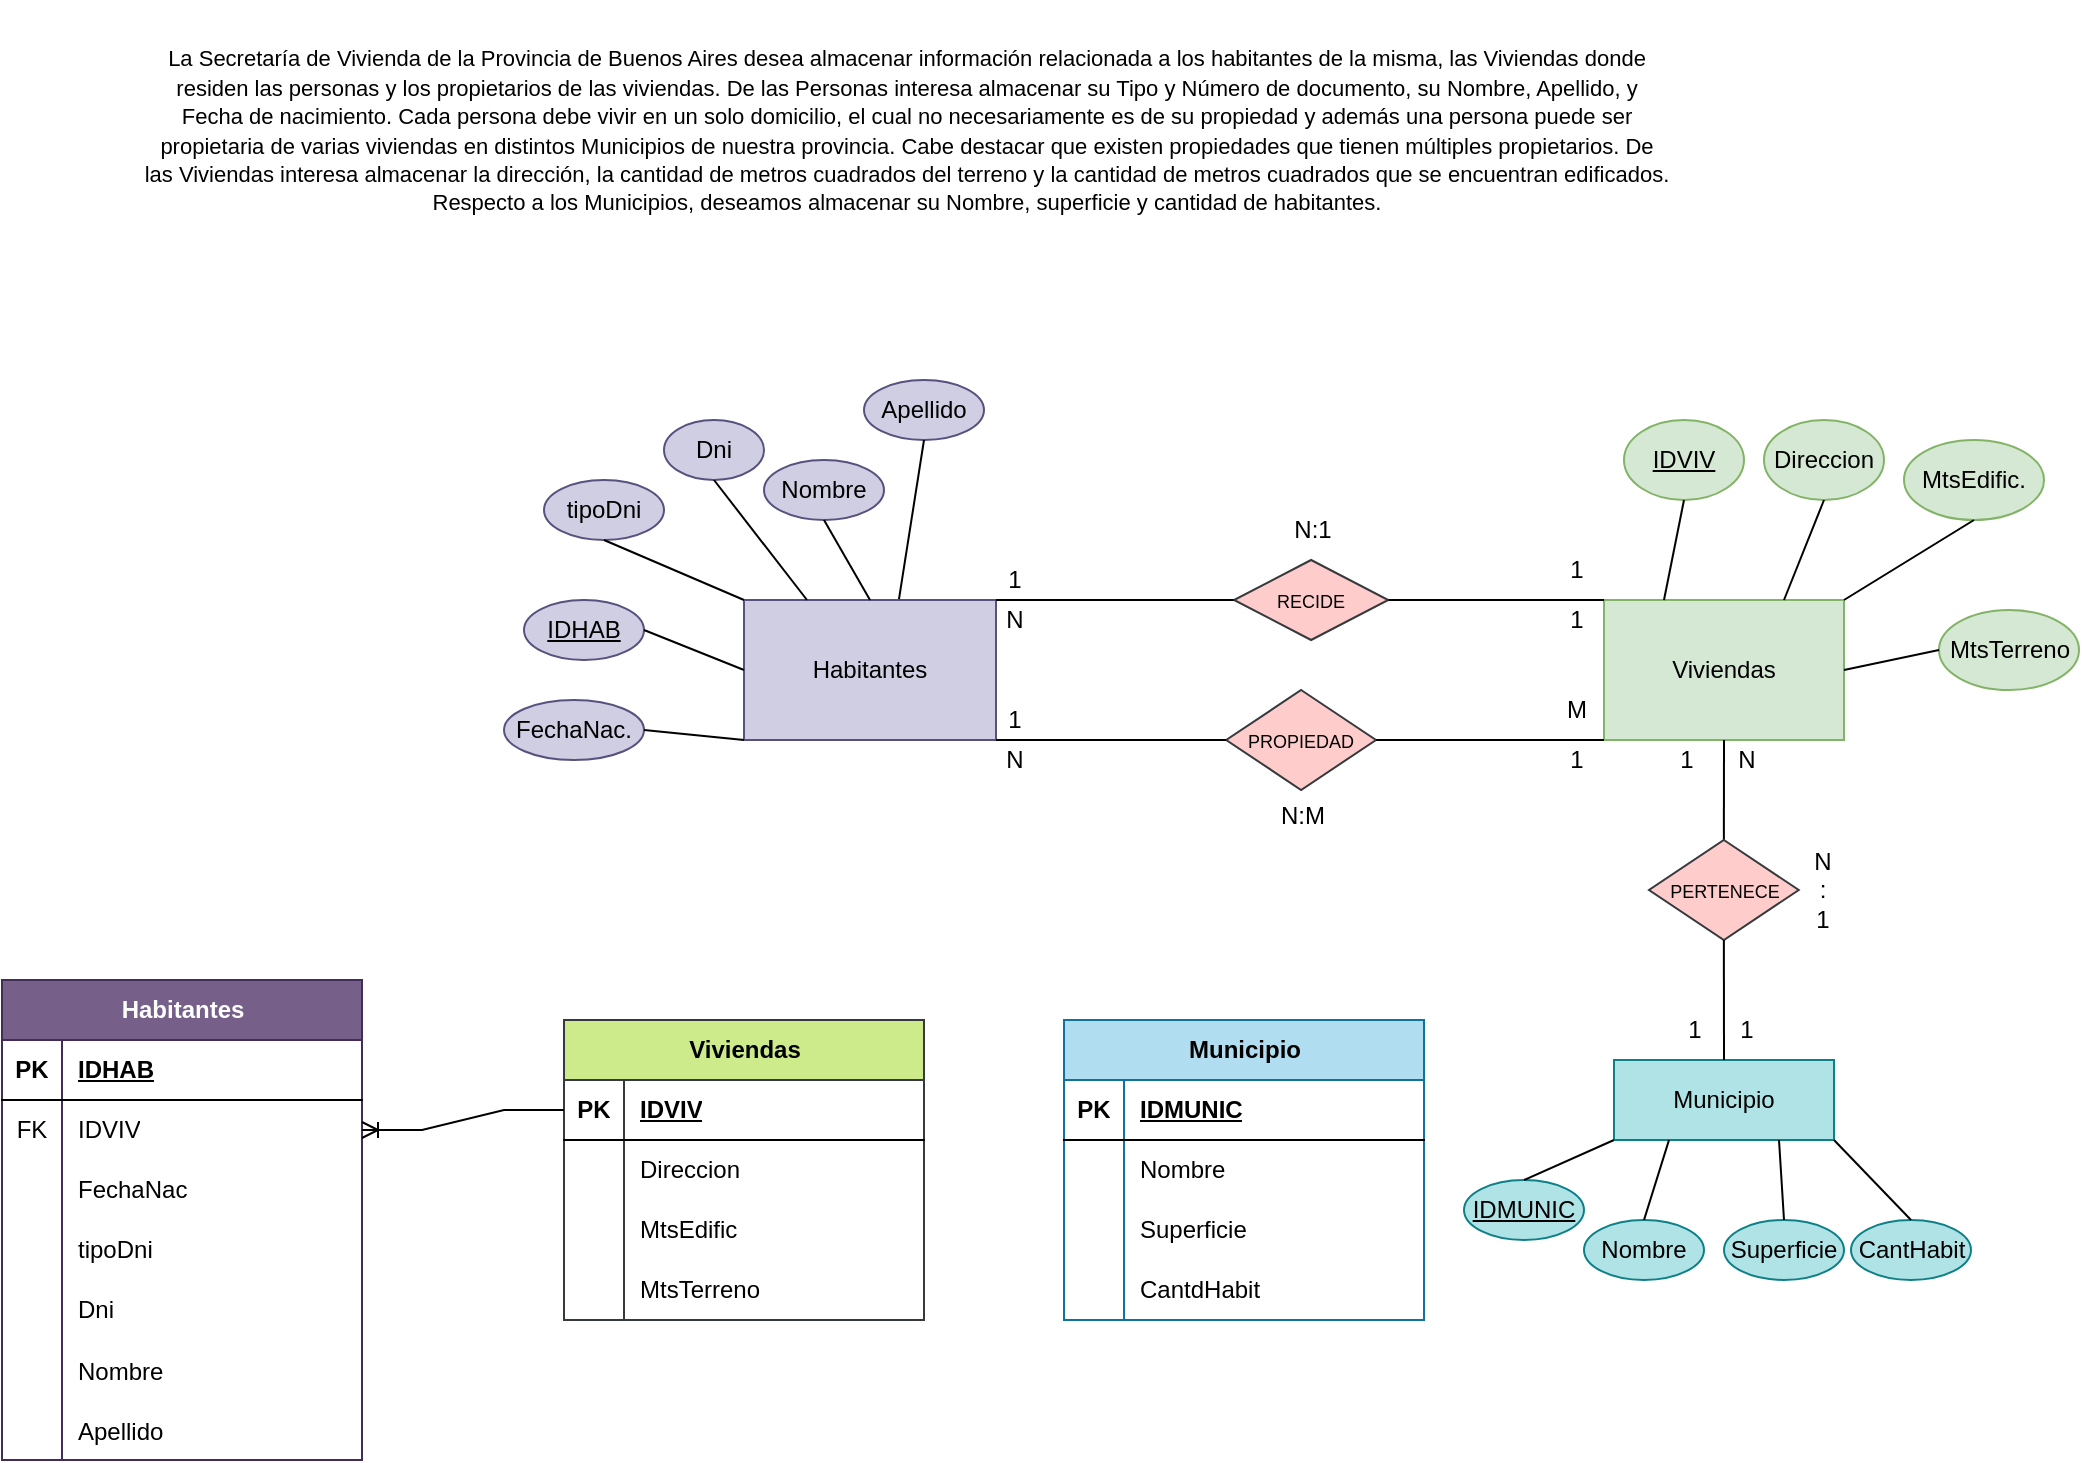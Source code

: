 <mxfile version="24.7.8">
  <diagram name="Página-1" id="QxnwBIp8sU2XHwB5e9Dn">
    <mxGraphModel dx="1635" dy="821" grid="1" gridSize="10" guides="1" tooltips="1" connect="1" arrows="1" fold="1" page="1" pageScale="1" pageWidth="1169" pageHeight="827" math="0" shadow="0">
      <root>
        <mxCell id="0" />
        <mxCell id="1" parent="0" />
        <mxCell id="Z06gXMoVIY5EiZYDR5i2-1" value="&lt;font style=&quot;font-size: 11px;&quot;&gt;La Secretaría de Vivienda de la Provincia de Buenos Aires desea almacenar información relacionada a los habitantes de la misma, las Viviendas donde residen las personas y los propietarios de las viviendas. De las Personas interesa almacenar su Tipo y Número de documento, su Nombre, Apellido, y Fecha de nacimiento. Cada persona debe vivir en un solo domicilio, el cual no necesariamente es de su propiedad y además una persona puede ser propietaria de varias viviendas en distintos Municipios de nuestra provincia. Cabe destacar que existen propiedades que tienen múltiples propietarios. De las Viviendas interesa almacenar la dirección, la cantidad de metros cuadrados del terreno y la cantidad de metros cuadrados que se encuentran edificados. Respecto a los Municipios, deseamos almacenar su Nombre, superficie y cantidad de habitantes.&lt;/font&gt;" style="text;html=1;align=center;verticalAlign=middle;whiteSpace=wrap;rounded=0;" parent="1" vertex="1">
          <mxGeometry x="190" y="30" width="765" height="130" as="geometry" />
        </mxCell>
        <mxCell id="Z06gXMoVIY5EiZYDR5i2-2" value="Direccion" style="ellipse;whiteSpace=wrap;html=1;fillColor=#d5e8d4;strokeColor=#82b366;" parent="1" vertex="1">
          <mxGeometry x="1001" y="240" width="60" height="40" as="geometry" />
        </mxCell>
        <mxCell id="Z06gXMoVIY5EiZYDR5i2-4" value="Viviendas" style="rounded=0;whiteSpace=wrap;html=1;fillColor=#d5e8d4;strokeColor=#82b366;" parent="1" vertex="1">
          <mxGeometry x="921" y="330" width="120" height="70" as="geometry" />
        </mxCell>
        <mxCell id="Z06gXMoVIY5EiZYDR5i2-5" value="MtsTerreno" style="ellipse;whiteSpace=wrap;html=1;fillColor=#d5e8d4;strokeColor=#82b366;" parent="1" vertex="1">
          <mxGeometry x="1088.5" y="335" width="70" height="40" as="geometry" />
        </mxCell>
        <mxCell id="Z06gXMoVIY5EiZYDR5i2-10" value="tipoDni" style="ellipse;whiteSpace=wrap;html=1;fillColor=#d0cee2;strokeColor=#56517e;" parent="1" vertex="1">
          <mxGeometry x="391" y="270" width="60" height="30" as="geometry" />
        </mxCell>
        <mxCell id="Z06gXMoVIY5EiZYDR5i2-11" value="Habitantes" style="rounded=0;whiteSpace=wrap;html=1;fillColor=#d0cee2;strokeColor=#56517e;" parent="1" vertex="1">
          <mxGeometry x="491" y="330" width="126" height="70" as="geometry" />
        </mxCell>
        <mxCell id="Z06gXMoVIY5EiZYDR5i2-12" value="Dni" style="ellipse;whiteSpace=wrap;html=1;fillColor=#d0cee2;strokeColor=#56517e;" parent="1" vertex="1">
          <mxGeometry x="451" y="240" width="50" height="30" as="geometry" />
        </mxCell>
        <mxCell id="Z06gXMoVIY5EiZYDR5i2-13" value="Nombre" style="ellipse;whiteSpace=wrap;html=1;fillColor=#d0cee2;strokeColor=#56517e;" parent="1" vertex="1">
          <mxGeometry x="501" y="260" width="60" height="30" as="geometry" />
        </mxCell>
        <mxCell id="Z06gXMoVIY5EiZYDR5i2-14" value="Apellido" style="ellipse;whiteSpace=wrap;html=1;fillColor=#d0cee2;strokeColor=#56517e;" parent="1" vertex="1">
          <mxGeometry x="551" y="220" width="60" height="30" as="geometry" />
        </mxCell>
        <mxCell id="Z06gXMoVIY5EiZYDR5i2-15" value="FechaNac." style="ellipse;whiteSpace=wrap;html=1;fillColor=#d0cee2;strokeColor=#56517e;" parent="1" vertex="1">
          <mxGeometry x="371" y="380" width="70" height="30" as="geometry" />
        </mxCell>
        <mxCell id="Z06gXMoVIY5EiZYDR5i2-16" value="MtsEdific." style="ellipse;whiteSpace=wrap;html=1;fillColor=#d5e8d4;strokeColor=#82b366;" parent="1" vertex="1">
          <mxGeometry x="1071" y="250" width="70" height="40" as="geometry" />
        </mxCell>
        <mxCell id="Z06gXMoVIY5EiZYDR5i2-17" value="Municipio" style="rounded=0;whiteSpace=wrap;html=1;fillColor=#b0e3e6;strokeColor=#0e8088;" parent="1" vertex="1">
          <mxGeometry x="926" y="560" width="110" height="40" as="geometry" />
        </mxCell>
        <mxCell id="Z06gXMoVIY5EiZYDR5i2-18" value="Nombre" style="ellipse;whiteSpace=wrap;html=1;fillColor=#b0e3e6;strokeColor=#0e8088;" parent="1" vertex="1">
          <mxGeometry x="911" y="640" width="60" height="30" as="geometry" />
        </mxCell>
        <mxCell id="Z06gXMoVIY5EiZYDR5i2-19" value="Superficie" style="ellipse;whiteSpace=wrap;html=1;fillColor=#b0e3e6;strokeColor=#0e8088;" parent="1" vertex="1">
          <mxGeometry x="981.0" y="640" width="60" height="30" as="geometry" />
        </mxCell>
        <mxCell id="Z06gXMoVIY5EiZYDR5i2-20" value="CantHabit" style="ellipse;whiteSpace=wrap;html=1;fillColor=#b0e3e6;strokeColor=#0e8088;" parent="1" vertex="1">
          <mxGeometry x="1044.5" y="640" width="60" height="30" as="geometry" />
        </mxCell>
        <mxCell id="Z06gXMoVIY5EiZYDR5i2-22" value="&lt;font style=&quot;font-size: 9px;&quot;&gt;PROPIEDAD&lt;/font&gt;" style="rhombus;whiteSpace=wrap;html=1;fillColor=#ffcccc;strokeColor=#36393d;" parent="1" vertex="1">
          <mxGeometry x="732.12" y="375" width="74.87" height="50" as="geometry" />
        </mxCell>
        <mxCell id="Z06gXMoVIY5EiZYDR5i2-23" value="&lt;font style=&quot;font-size: 9px;&quot;&gt;RECIDE&lt;/font&gt;" style="rhombus;whiteSpace=wrap;html=1;fillColor=#ffcccc;strokeColor=#36393d;" parent="1" vertex="1">
          <mxGeometry x="736" y="310" width="77.12" height="40" as="geometry" />
        </mxCell>
        <mxCell id="Z06gXMoVIY5EiZYDR5i2-24" value="" style="endArrow=none;html=1;rounded=0;entryX=0;entryY=0.5;entryDx=0;entryDy=0;exitX=1;exitY=0;exitDx=0;exitDy=0;" parent="1" source="Z06gXMoVIY5EiZYDR5i2-11" target="Z06gXMoVIY5EiZYDR5i2-23" edge="1">
          <mxGeometry width="50" height="50" relative="1" as="geometry">
            <mxPoint x="721" y="460" as="sourcePoint" />
            <mxPoint x="771" y="410" as="targetPoint" />
          </mxGeometry>
        </mxCell>
        <mxCell id="Z06gXMoVIY5EiZYDR5i2-25" value="" style="endArrow=none;html=1;rounded=0;entryX=0;entryY=0.5;entryDx=0;entryDy=0;exitX=1;exitY=1;exitDx=0;exitDy=0;" parent="1" source="Z06gXMoVIY5EiZYDR5i2-11" target="Z06gXMoVIY5EiZYDR5i2-22" edge="1">
          <mxGeometry width="50" height="50" relative="1" as="geometry">
            <mxPoint x="602.16" y="393.65" as="sourcePoint" />
            <mxPoint x="746" y="355" as="targetPoint" />
          </mxGeometry>
        </mxCell>
        <mxCell id="Z06gXMoVIY5EiZYDR5i2-26" value="" style="endArrow=none;html=1;rounded=0;entryX=0;entryY=0;entryDx=0;entryDy=0;exitX=1;exitY=0.5;exitDx=0;exitDy=0;" parent="1" source="Z06gXMoVIY5EiZYDR5i2-23" target="Z06gXMoVIY5EiZYDR5i2-4" edge="1">
          <mxGeometry width="50" height="50" relative="1" as="geometry">
            <mxPoint x="721" y="460" as="sourcePoint" />
            <mxPoint x="771" y="410" as="targetPoint" />
          </mxGeometry>
        </mxCell>
        <mxCell id="Z06gXMoVIY5EiZYDR5i2-27" value="" style="endArrow=none;html=1;rounded=0;entryX=0;entryY=1;entryDx=0;entryDy=0;exitX=1;exitY=0.5;exitDx=0;exitDy=0;" parent="1" source="Z06gXMoVIY5EiZYDR5i2-22" target="Z06gXMoVIY5EiZYDR5i2-4" edge="1">
          <mxGeometry width="50" height="50" relative="1" as="geometry">
            <mxPoint x="823" y="355" as="sourcePoint" />
            <mxPoint x="921" y="370" as="targetPoint" />
          </mxGeometry>
        </mxCell>
        <mxCell id="YYHcSL2XyFrXFjAYw-eY-2" value="" style="endArrow=none;html=1;rounded=0;entryX=0.5;entryY=1;entryDx=0;entryDy=0;exitX=0;exitY=0;exitDx=0;exitDy=0;" parent="1" source="Z06gXMoVIY5EiZYDR5i2-11" target="Z06gXMoVIY5EiZYDR5i2-10" edge="1">
          <mxGeometry width="50" height="50" relative="1" as="geometry">
            <mxPoint x="731" y="470" as="sourcePoint" />
            <mxPoint x="781" y="420" as="targetPoint" />
          </mxGeometry>
        </mxCell>
        <mxCell id="YYHcSL2XyFrXFjAYw-eY-3" value="" style="endArrow=none;html=1;rounded=0;entryX=0.5;entryY=1;entryDx=0;entryDy=0;exitX=0.25;exitY=0;exitDx=0;exitDy=0;" parent="1" source="Z06gXMoVIY5EiZYDR5i2-11" target="Z06gXMoVIY5EiZYDR5i2-12" edge="1">
          <mxGeometry width="50" height="50" relative="1" as="geometry">
            <mxPoint x="511" y="350" as="sourcePoint" />
            <mxPoint x="441" y="300" as="targetPoint" />
          </mxGeometry>
        </mxCell>
        <mxCell id="YYHcSL2XyFrXFjAYw-eY-4" value="" style="endArrow=none;html=1;rounded=0;entryX=0.5;entryY=1;entryDx=0;entryDy=0;exitX=0.5;exitY=0;exitDx=0;exitDy=0;" parent="1" source="Z06gXMoVIY5EiZYDR5i2-11" target="Z06gXMoVIY5EiZYDR5i2-13" edge="1">
          <mxGeometry width="50" height="50" relative="1" as="geometry">
            <mxPoint x="536" y="350" as="sourcePoint" />
            <mxPoint x="505" y="300" as="targetPoint" />
          </mxGeometry>
        </mxCell>
        <mxCell id="YYHcSL2XyFrXFjAYw-eY-5" value="" style="endArrow=none;html=1;rounded=0;entryX=0.5;entryY=1;entryDx=0;entryDy=0;exitX=0.615;exitY=-0.006;exitDx=0;exitDy=0;exitPerimeter=0;" parent="1" source="Z06gXMoVIY5EiZYDR5i2-11" target="Z06gXMoVIY5EiZYDR5i2-14" edge="1">
          <mxGeometry width="50" height="50" relative="1" as="geometry">
            <mxPoint x="561" y="350" as="sourcePoint" />
            <mxPoint x="571" y="300" as="targetPoint" />
          </mxGeometry>
        </mxCell>
        <mxCell id="YYHcSL2XyFrXFjAYw-eY-6" value="" style="endArrow=none;html=1;rounded=0;exitX=0;exitY=1;exitDx=0;exitDy=0;entryX=1;entryY=0.5;entryDx=0;entryDy=0;" parent="1" source="Z06gXMoVIY5EiZYDR5i2-11" target="Z06gXMoVIY5EiZYDR5i2-15" edge="1">
          <mxGeometry width="50" height="50" relative="1" as="geometry">
            <mxPoint x="351" y="510" as="sourcePoint" />
            <mxPoint x="446" y="395" as="targetPoint" />
          </mxGeometry>
        </mxCell>
        <mxCell id="YYHcSL2XyFrXFjAYw-eY-7" value="" style="endArrow=none;html=1;rounded=0;entryX=0.5;entryY=1;entryDx=0;entryDy=0;exitX=0.75;exitY=0;exitDx=0;exitDy=0;" parent="1" source="Z06gXMoVIY5EiZYDR5i2-4" target="Z06gXMoVIY5EiZYDR5i2-2" edge="1">
          <mxGeometry width="50" height="50" relative="1" as="geometry">
            <mxPoint x="611" y="350" as="sourcePoint" />
            <mxPoint x="706" y="300" as="targetPoint" />
          </mxGeometry>
        </mxCell>
        <mxCell id="YYHcSL2XyFrXFjAYw-eY-8" value="" style="endArrow=none;html=1;rounded=0;entryX=0;entryY=0.5;entryDx=0;entryDy=0;exitX=1;exitY=0.5;exitDx=0;exitDy=0;" parent="1" source="Z06gXMoVIY5EiZYDR5i2-4" target="Z06gXMoVIY5EiZYDR5i2-5" edge="1">
          <mxGeometry width="50" height="50" relative="1" as="geometry">
            <mxPoint x="1098.63" y="390" as="sourcePoint" />
            <mxPoint x="1003.63" y="360" as="targetPoint" />
          </mxGeometry>
        </mxCell>
        <mxCell id="YYHcSL2XyFrXFjAYw-eY-9" value="" style="endArrow=none;html=1;rounded=0;entryX=0.5;entryY=1;entryDx=0;entryDy=0;exitX=1;exitY=0;exitDx=0;exitDy=0;" parent="1" source="Z06gXMoVIY5EiZYDR5i2-4" target="Z06gXMoVIY5EiZYDR5i2-16" edge="1">
          <mxGeometry width="50" height="50" relative="1" as="geometry">
            <mxPoint x="996" y="340" as="sourcePoint" />
            <mxPoint x="986" y="300" as="targetPoint" />
          </mxGeometry>
        </mxCell>
        <mxCell id="YYHcSL2XyFrXFjAYw-eY-11" value="" style="endArrow=none;html=1;rounded=0;entryX=0.25;entryY=1;entryDx=0;entryDy=0;exitX=0.5;exitY=0;exitDx=0;exitDy=0;" parent="1" source="Z06gXMoVIY5EiZYDR5i2-18" target="Z06gXMoVIY5EiZYDR5i2-17" edge="1">
          <mxGeometry width="50" height="50" relative="1" as="geometry">
            <mxPoint x="731" y="470" as="sourcePoint" />
            <mxPoint x="781" y="420" as="targetPoint" />
          </mxGeometry>
        </mxCell>
        <mxCell id="YYHcSL2XyFrXFjAYw-eY-12" value="" style="endArrow=none;html=1;rounded=0;entryX=0.75;entryY=1;entryDx=0;entryDy=0;exitX=0.5;exitY=0;exitDx=0;exitDy=0;" parent="1" source="Z06gXMoVIY5EiZYDR5i2-19" target="Z06gXMoVIY5EiZYDR5i2-17" edge="1">
          <mxGeometry width="50" height="50" relative="1" as="geometry">
            <mxPoint x="731" y="600" as="sourcePoint" />
            <mxPoint x="774" y="550" as="targetPoint" />
          </mxGeometry>
        </mxCell>
        <mxCell id="YYHcSL2XyFrXFjAYw-eY-13" value="" style="endArrow=none;html=1;rounded=0;entryX=1;entryY=1;entryDx=0;entryDy=0;exitX=0.5;exitY=0;exitDx=0;exitDy=0;" parent="1" source="Z06gXMoVIY5EiZYDR5i2-20" target="Z06gXMoVIY5EiZYDR5i2-17" edge="1">
          <mxGeometry width="50" height="50" relative="1" as="geometry">
            <mxPoint x="802" y="600" as="sourcePoint" />
            <mxPoint x="802" y="550" as="targetPoint" />
          </mxGeometry>
        </mxCell>
        <mxCell id="YYHcSL2XyFrXFjAYw-eY-14" value="" style="endArrow=none;html=1;rounded=0;entryX=0.5;entryY=1;entryDx=0;entryDy=0;exitX=0.5;exitY=0;exitDx=0;exitDy=0;" parent="1" source="YYHcSL2XyFrXFjAYw-eY-16" target="Z06gXMoVIY5EiZYDR5i2-4" edge="1">
          <mxGeometry width="50" height="50" relative="1" as="geometry">
            <mxPoint x="1011" y="460" as="sourcePoint" />
            <mxPoint x="829" y="550" as="targetPoint" />
          </mxGeometry>
        </mxCell>
        <mxCell id="YYHcSL2XyFrXFjAYw-eY-16" value="&lt;font style=&quot;font-size: 9px;&quot;&gt;PERTENECE&lt;/font&gt;" style="rhombus;whiteSpace=wrap;html=1;fillColor=#ffcccc;strokeColor=#36393d;" parent="1" vertex="1">
          <mxGeometry x="943.5" y="450" width="74.87" height="50" as="geometry" />
        </mxCell>
        <mxCell id="YYHcSL2XyFrXFjAYw-eY-17" value="" style="endArrow=none;html=1;rounded=0;entryX=0.5;entryY=1;entryDx=0;entryDy=0;exitX=0.5;exitY=0;exitDx=0;exitDy=0;" parent="1" source="Z06gXMoVIY5EiZYDR5i2-17" target="YYHcSL2XyFrXFjAYw-eY-16" edge="1">
          <mxGeometry width="50" height="50" relative="1" as="geometry">
            <mxPoint x="958" y="440" as="sourcePoint" />
            <mxPoint x="996" y="390" as="targetPoint" />
          </mxGeometry>
        </mxCell>
        <mxCell id="YYHcSL2XyFrXFjAYw-eY-18" value="&lt;u&gt;IDHAB&lt;/u&gt;" style="ellipse;whiteSpace=wrap;html=1;fillColor=#d0cee2;strokeColor=#56517e;" parent="1" vertex="1">
          <mxGeometry x="381" y="330" width="60" height="30" as="geometry" />
        </mxCell>
        <mxCell id="YYHcSL2XyFrXFjAYw-eY-19" value="" style="endArrow=none;html=1;rounded=0;exitX=0;exitY=0.5;exitDx=0;exitDy=0;entryX=1;entryY=0.5;entryDx=0;entryDy=0;" parent="1" source="Z06gXMoVIY5EiZYDR5i2-11" target="YYHcSL2XyFrXFjAYw-eY-18" edge="1">
          <mxGeometry width="50" height="50" relative="1" as="geometry">
            <mxPoint x="511" y="350" as="sourcePoint" />
            <mxPoint x="431" y="350" as="targetPoint" />
          </mxGeometry>
        </mxCell>
        <mxCell id="YYHcSL2XyFrXFjAYw-eY-21" value="&lt;u&gt;IDVIV&lt;/u&gt;" style="ellipse;whiteSpace=wrap;html=1;fillColor=#d5e8d4;strokeColor=#82b366;" parent="1" vertex="1">
          <mxGeometry x="931" y="240" width="60" height="40" as="geometry" />
        </mxCell>
        <mxCell id="YYHcSL2XyFrXFjAYw-eY-22" value="" style="endArrow=none;html=1;rounded=0;entryX=0.5;entryY=1;entryDx=0;entryDy=0;exitX=0.25;exitY=0;exitDx=0;exitDy=0;" parent="1" source="Z06gXMoVIY5EiZYDR5i2-4" target="YYHcSL2XyFrXFjAYw-eY-21" edge="1">
          <mxGeometry width="50" height="50" relative="1" as="geometry">
            <mxPoint x="941" y="330" as="sourcePoint" />
            <mxPoint x="638.56" y="300" as="targetPoint" />
          </mxGeometry>
        </mxCell>
        <mxCell id="YYHcSL2XyFrXFjAYw-eY-32" style="edgeStyle=orthogonalEdgeStyle;rounded=0;orthogonalLoop=1;jettySize=auto;html=1;exitX=0.5;exitY=1;exitDx=0;exitDy=0;" parent="1" source="Z06gXMoVIY5EiZYDR5i2-15" target="Z06gXMoVIY5EiZYDR5i2-15" edge="1">
          <mxGeometry relative="1" as="geometry" />
        </mxCell>
        <mxCell id="YYHcSL2XyFrXFjAYw-eY-33" value="&lt;u&gt;IDMUNIC&lt;/u&gt;" style="ellipse;whiteSpace=wrap;html=1;fillColor=#b0e3e6;strokeColor=#0e8088;" parent="1" vertex="1">
          <mxGeometry x="851" y="620" width="60" height="30" as="geometry" />
        </mxCell>
        <mxCell id="YYHcSL2XyFrXFjAYw-eY-34" value="" style="endArrow=none;html=1;rounded=0;entryX=0;entryY=1;entryDx=0;entryDy=0;exitX=0.5;exitY=0;exitDx=0;exitDy=0;" parent="1" source="YYHcSL2XyFrXFjAYw-eY-33" target="Z06gXMoVIY5EiZYDR5i2-17" edge="1">
          <mxGeometry width="50" height="50" relative="1" as="geometry">
            <mxPoint x="924" y="660" as="sourcePoint" />
            <mxPoint x="960" y="610" as="targetPoint" />
          </mxGeometry>
        </mxCell>
        <mxCell id="YYHcSL2XyFrXFjAYw-eY-36" value="1" style="text;html=1;align=center;verticalAlign=middle;resizable=0;points=[];autosize=1;strokeColor=none;fillColor=none;" parent="1" vertex="1">
          <mxGeometry x="947.06" y="395" width="30" height="30" as="geometry" />
        </mxCell>
        <mxCell id="YYHcSL2XyFrXFjAYw-eY-37" value="1" style="text;html=1;align=center;verticalAlign=middle;resizable=0;points=[];autosize=1;strokeColor=none;fillColor=none;" parent="1" vertex="1">
          <mxGeometry x="951" y="530" width="30" height="30" as="geometry" />
        </mxCell>
        <mxCell id="YYHcSL2XyFrXFjAYw-eY-38" value="N" style="text;html=1;align=center;verticalAlign=middle;resizable=0;points=[];autosize=1;strokeColor=none;fillColor=none;" parent="1" vertex="1">
          <mxGeometry x="977.06" y="395" width="30" height="30" as="geometry" />
        </mxCell>
        <mxCell id="YYHcSL2XyFrXFjAYw-eY-39" value="1" style="text;html=1;align=center;verticalAlign=middle;resizable=0;points=[];autosize=1;strokeColor=none;fillColor=none;" parent="1" vertex="1">
          <mxGeometry x="977.06" y="530" width="30" height="30" as="geometry" />
        </mxCell>
        <mxCell id="YYHcSL2XyFrXFjAYw-eY-40" value="N&lt;div&gt;:&lt;div&gt;1&lt;/div&gt;&lt;/div&gt;" style="text;html=1;align=center;verticalAlign=middle;resizable=0;points=[];autosize=1;strokeColor=none;fillColor=none;" parent="1" vertex="1">
          <mxGeometry x="1014.5" y="445" width="30" height="60" as="geometry" />
        </mxCell>
        <mxCell id="YYHcSL2XyFrXFjAYw-eY-41" value="1" style="text;html=1;align=center;verticalAlign=middle;resizable=0;points=[];autosize=1;strokeColor=none;fillColor=none;" parent="1" vertex="1">
          <mxGeometry x="611" y="375" width="30" height="30" as="geometry" />
        </mxCell>
        <mxCell id="YYHcSL2XyFrXFjAYw-eY-42" value="M" style="text;html=1;align=center;verticalAlign=middle;resizable=0;points=[];autosize=1;strokeColor=none;fillColor=none;" parent="1" vertex="1">
          <mxGeometry x="892.06" y="370" width="30" height="30" as="geometry" />
        </mxCell>
        <mxCell id="YYHcSL2XyFrXFjAYw-eY-43" value="N" style="text;html=1;align=center;verticalAlign=middle;resizable=0;points=[];autosize=1;strokeColor=none;fillColor=none;" parent="1" vertex="1">
          <mxGeometry x="611" y="395" width="30" height="30" as="geometry" />
        </mxCell>
        <mxCell id="YYHcSL2XyFrXFjAYw-eY-44" value="1" style="text;html=1;align=center;verticalAlign=middle;resizable=0;points=[];autosize=1;strokeColor=none;fillColor=none;" parent="1" vertex="1">
          <mxGeometry x="892.06" y="395" width="30" height="30" as="geometry" />
        </mxCell>
        <mxCell id="YYHcSL2XyFrXFjAYw-eY-45" value="N:M" style="text;html=1;align=center;verticalAlign=middle;resizable=0;points=[];autosize=1;strokeColor=none;fillColor=none;" parent="1" vertex="1">
          <mxGeometry x="744.56" y="423" width="50" height="30" as="geometry" />
        </mxCell>
        <mxCell id="YYHcSL2XyFrXFjAYw-eY-46" value="1" style="text;html=1;align=center;verticalAlign=middle;resizable=0;points=[];autosize=1;strokeColor=none;fillColor=none;" parent="1" vertex="1">
          <mxGeometry x="611" y="305" width="30" height="30" as="geometry" />
        </mxCell>
        <mxCell id="YYHcSL2XyFrXFjAYw-eY-47" value="1" style="text;html=1;align=center;verticalAlign=middle;resizable=0;points=[];autosize=1;strokeColor=none;fillColor=none;" parent="1" vertex="1">
          <mxGeometry x="892.06" y="300" width="30" height="30" as="geometry" />
        </mxCell>
        <mxCell id="YYHcSL2XyFrXFjAYw-eY-48" value="N" style="text;html=1;align=center;verticalAlign=middle;resizable=0;points=[];autosize=1;strokeColor=none;fillColor=none;" parent="1" vertex="1">
          <mxGeometry x="611" y="325" width="30" height="30" as="geometry" />
        </mxCell>
        <mxCell id="YYHcSL2XyFrXFjAYw-eY-49" value="1" style="text;html=1;align=center;verticalAlign=middle;resizable=0;points=[];autosize=1;strokeColor=none;fillColor=none;" parent="1" vertex="1">
          <mxGeometry x="892.06" y="325" width="30" height="30" as="geometry" />
        </mxCell>
        <mxCell id="YYHcSL2XyFrXFjAYw-eY-50" value="N:1" style="text;html=1;align=center;verticalAlign=middle;resizable=0;points=[];autosize=1;strokeColor=none;fillColor=none;" parent="1" vertex="1">
          <mxGeometry x="754.56" y="280" width="40" height="30" as="geometry" />
        </mxCell>
        <mxCell id="YYHcSL2XyFrXFjAYw-eY-51" value="Habitantes" style="shape=table;startSize=30;container=1;collapsible=1;childLayout=tableLayout;fixedRows=1;rowLines=0;fontStyle=1;align=center;resizeLast=1;html=1;fillColor=#76608a;fontColor=#ffffff;strokeColor=#432D57;" parent="1" vertex="1">
          <mxGeometry x="120" y="520" width="180" height="240" as="geometry" />
        </mxCell>
        <mxCell id="YYHcSL2XyFrXFjAYw-eY-52" value="" style="shape=tableRow;horizontal=0;startSize=0;swimlaneHead=0;swimlaneBody=0;fillColor=none;collapsible=0;dropTarget=0;points=[[0,0.5],[1,0.5]];portConstraint=eastwest;top=0;left=0;right=0;bottom=1;" parent="YYHcSL2XyFrXFjAYw-eY-51" vertex="1">
          <mxGeometry y="30" width="180" height="30" as="geometry" />
        </mxCell>
        <mxCell id="YYHcSL2XyFrXFjAYw-eY-53" value="PK" style="shape=partialRectangle;connectable=0;fillColor=none;top=0;left=0;bottom=0;right=0;fontStyle=1;overflow=hidden;whiteSpace=wrap;html=1;" parent="YYHcSL2XyFrXFjAYw-eY-52" vertex="1">
          <mxGeometry width="30" height="30" as="geometry">
            <mxRectangle width="30" height="30" as="alternateBounds" />
          </mxGeometry>
        </mxCell>
        <mxCell id="YYHcSL2XyFrXFjAYw-eY-54" value="IDHAB" style="shape=partialRectangle;connectable=0;fillColor=none;top=0;left=0;bottom=0;right=0;align=left;spacingLeft=6;fontStyle=5;overflow=hidden;whiteSpace=wrap;html=1;" parent="YYHcSL2XyFrXFjAYw-eY-52" vertex="1">
          <mxGeometry x="30" width="150" height="30" as="geometry">
            <mxRectangle width="150" height="30" as="alternateBounds" />
          </mxGeometry>
        </mxCell>
        <mxCell id="YYHcSL2XyFrXFjAYw-eY-99" value="" style="shape=tableRow;horizontal=0;startSize=0;swimlaneHead=0;swimlaneBody=0;fillColor=none;collapsible=0;dropTarget=0;points=[[0,0.5],[1,0.5]];portConstraint=eastwest;top=0;left=0;right=0;bottom=0;" parent="YYHcSL2XyFrXFjAYw-eY-51" vertex="1">
          <mxGeometry y="60" width="180" height="30" as="geometry" />
        </mxCell>
        <mxCell id="YYHcSL2XyFrXFjAYw-eY-100" value="FK" style="shape=partialRectangle;connectable=0;fillColor=none;top=0;left=0;bottom=0;right=0;fontStyle=0;overflow=hidden;whiteSpace=wrap;html=1;" parent="YYHcSL2XyFrXFjAYw-eY-99" vertex="1">
          <mxGeometry width="30" height="30" as="geometry">
            <mxRectangle width="30" height="30" as="alternateBounds" />
          </mxGeometry>
        </mxCell>
        <mxCell id="YYHcSL2XyFrXFjAYw-eY-101" value="IDVIV" style="shape=partialRectangle;connectable=0;fillColor=none;top=0;left=0;bottom=0;right=0;align=left;spacingLeft=6;fontStyle=0;overflow=hidden;whiteSpace=wrap;html=1;" parent="YYHcSL2XyFrXFjAYw-eY-99" vertex="1">
          <mxGeometry x="30" width="150" height="30" as="geometry">
            <mxRectangle width="150" height="30" as="alternateBounds" />
          </mxGeometry>
        </mxCell>
        <mxCell id="YYHcSL2XyFrXFjAYw-eY-55" value="" style="shape=tableRow;horizontal=0;startSize=0;swimlaneHead=0;swimlaneBody=0;fillColor=none;collapsible=0;dropTarget=0;points=[[0,0.5],[1,0.5]];portConstraint=eastwest;top=0;left=0;right=0;bottom=0;" parent="YYHcSL2XyFrXFjAYw-eY-51" vertex="1">
          <mxGeometry y="90" width="180" height="30" as="geometry" />
        </mxCell>
        <mxCell id="YYHcSL2XyFrXFjAYw-eY-56" value="" style="shape=partialRectangle;connectable=0;fillColor=none;top=0;left=0;bottom=0;right=0;editable=1;overflow=hidden;whiteSpace=wrap;html=1;" parent="YYHcSL2XyFrXFjAYw-eY-55" vertex="1">
          <mxGeometry width="30" height="30" as="geometry">
            <mxRectangle width="30" height="30" as="alternateBounds" />
          </mxGeometry>
        </mxCell>
        <mxCell id="YYHcSL2XyFrXFjAYw-eY-57" value="FechaNac" style="shape=partialRectangle;connectable=0;fillColor=none;top=0;left=0;bottom=0;right=0;align=left;spacingLeft=6;overflow=hidden;whiteSpace=wrap;html=1;" parent="YYHcSL2XyFrXFjAYw-eY-55" vertex="1">
          <mxGeometry x="30" width="150" height="30" as="geometry">
            <mxRectangle width="150" height="30" as="alternateBounds" />
          </mxGeometry>
        </mxCell>
        <mxCell id="YYHcSL2XyFrXFjAYw-eY-58" value="" style="shape=tableRow;horizontal=0;startSize=0;swimlaneHead=0;swimlaneBody=0;fillColor=none;collapsible=0;dropTarget=0;points=[[0,0.5],[1,0.5]];portConstraint=eastwest;top=0;left=0;right=0;bottom=0;" parent="YYHcSL2XyFrXFjAYw-eY-51" vertex="1">
          <mxGeometry y="120" width="180" height="30" as="geometry" />
        </mxCell>
        <mxCell id="YYHcSL2XyFrXFjAYw-eY-59" value="" style="shape=partialRectangle;connectable=0;fillColor=none;top=0;left=0;bottom=0;right=0;editable=1;overflow=hidden;whiteSpace=wrap;html=1;" parent="YYHcSL2XyFrXFjAYw-eY-58" vertex="1">
          <mxGeometry width="30" height="30" as="geometry">
            <mxRectangle width="30" height="30" as="alternateBounds" />
          </mxGeometry>
        </mxCell>
        <mxCell id="YYHcSL2XyFrXFjAYw-eY-60" value="tipoDni" style="shape=partialRectangle;connectable=0;fillColor=none;top=0;left=0;bottom=0;right=0;align=left;spacingLeft=6;overflow=hidden;whiteSpace=wrap;html=1;" parent="YYHcSL2XyFrXFjAYw-eY-58" vertex="1">
          <mxGeometry x="30" width="150" height="30" as="geometry">
            <mxRectangle width="150" height="30" as="alternateBounds" />
          </mxGeometry>
        </mxCell>
        <mxCell id="YYHcSL2XyFrXFjAYw-eY-61" value="" style="shape=tableRow;horizontal=0;startSize=0;swimlaneHead=0;swimlaneBody=0;fillColor=none;collapsible=0;dropTarget=0;points=[[0,0.5],[1,0.5]];portConstraint=eastwest;top=0;left=0;right=0;bottom=0;" parent="YYHcSL2XyFrXFjAYw-eY-51" vertex="1">
          <mxGeometry y="150" width="180" height="30" as="geometry" />
        </mxCell>
        <mxCell id="YYHcSL2XyFrXFjAYw-eY-62" value="" style="shape=partialRectangle;connectable=0;fillColor=none;top=0;left=0;bottom=0;right=0;editable=1;overflow=hidden;whiteSpace=wrap;html=1;" parent="YYHcSL2XyFrXFjAYw-eY-61" vertex="1">
          <mxGeometry width="30" height="30" as="geometry">
            <mxRectangle width="30" height="30" as="alternateBounds" />
          </mxGeometry>
        </mxCell>
        <mxCell id="YYHcSL2XyFrXFjAYw-eY-63" value="Dni" style="shape=partialRectangle;connectable=0;fillColor=none;top=0;left=0;bottom=0;right=0;align=left;spacingLeft=6;overflow=hidden;whiteSpace=wrap;html=1;" parent="YYHcSL2XyFrXFjAYw-eY-61" vertex="1">
          <mxGeometry x="30" width="150" height="30" as="geometry">
            <mxRectangle width="150" height="30" as="alternateBounds" />
          </mxGeometry>
        </mxCell>
        <mxCell id="YYHcSL2XyFrXFjAYw-eY-90" value="" style="shape=tableRow;horizontal=0;startSize=0;swimlaneHead=0;swimlaneBody=0;fillColor=none;collapsible=0;dropTarget=0;points=[[0,0.5],[1,0.5]];portConstraint=eastwest;top=0;left=0;right=0;bottom=0;" parent="YYHcSL2XyFrXFjAYw-eY-51" vertex="1">
          <mxGeometry y="180" width="180" height="30" as="geometry" />
        </mxCell>
        <mxCell id="YYHcSL2XyFrXFjAYw-eY-91" value="" style="shape=partialRectangle;connectable=0;fillColor=none;top=0;left=0;bottom=0;right=0;editable=1;overflow=hidden;" parent="YYHcSL2XyFrXFjAYw-eY-90" vertex="1">
          <mxGeometry width="30" height="30" as="geometry">
            <mxRectangle width="30" height="30" as="alternateBounds" />
          </mxGeometry>
        </mxCell>
        <mxCell id="YYHcSL2XyFrXFjAYw-eY-92" value="Nombre" style="shape=partialRectangle;connectable=0;fillColor=none;top=0;left=0;bottom=0;right=0;align=left;spacingLeft=6;overflow=hidden;" parent="YYHcSL2XyFrXFjAYw-eY-90" vertex="1">
          <mxGeometry x="30" width="150" height="30" as="geometry">
            <mxRectangle width="150" height="30" as="alternateBounds" />
          </mxGeometry>
        </mxCell>
        <mxCell id="YYHcSL2XyFrXFjAYw-eY-94" value="" style="shape=tableRow;horizontal=0;startSize=0;swimlaneHead=0;swimlaneBody=0;fillColor=none;collapsible=0;dropTarget=0;points=[[0,0.5],[1,0.5]];portConstraint=eastwest;top=0;left=0;right=0;bottom=0;" parent="YYHcSL2XyFrXFjAYw-eY-51" vertex="1">
          <mxGeometry y="210" width="180" height="30" as="geometry" />
        </mxCell>
        <mxCell id="YYHcSL2XyFrXFjAYw-eY-95" value="" style="shape=partialRectangle;connectable=0;fillColor=none;top=0;left=0;bottom=0;right=0;editable=1;overflow=hidden;" parent="YYHcSL2XyFrXFjAYw-eY-94" vertex="1">
          <mxGeometry width="30" height="30" as="geometry">
            <mxRectangle width="30" height="30" as="alternateBounds" />
          </mxGeometry>
        </mxCell>
        <mxCell id="YYHcSL2XyFrXFjAYw-eY-96" value="Apellido" style="shape=partialRectangle;connectable=0;fillColor=none;top=0;left=0;bottom=0;right=0;align=left;spacingLeft=6;overflow=hidden;" parent="YYHcSL2XyFrXFjAYw-eY-94" vertex="1">
          <mxGeometry x="30" width="150" height="30" as="geometry">
            <mxRectangle width="150" height="30" as="alternateBounds" />
          </mxGeometry>
        </mxCell>
        <mxCell id="YYHcSL2XyFrXFjAYw-eY-64" value="Viviendas" style="shape=table;startSize=30;container=1;collapsible=1;childLayout=tableLayout;fixedRows=1;rowLines=0;fontStyle=1;align=center;resizeLast=1;html=1;fillColor=#cdeb8b;strokeColor=#36393d;" parent="1" vertex="1">
          <mxGeometry x="401" y="540" width="180" height="150" as="geometry" />
        </mxCell>
        <mxCell id="YYHcSL2XyFrXFjAYw-eY-65" value="" style="shape=tableRow;horizontal=0;startSize=0;swimlaneHead=0;swimlaneBody=0;fillColor=none;collapsible=0;dropTarget=0;points=[[0,0.5],[1,0.5]];portConstraint=eastwest;top=0;left=0;right=0;bottom=1;" parent="YYHcSL2XyFrXFjAYw-eY-64" vertex="1">
          <mxGeometry y="30" width="180" height="30" as="geometry" />
        </mxCell>
        <mxCell id="YYHcSL2XyFrXFjAYw-eY-66" value="PK" style="shape=partialRectangle;connectable=0;fillColor=none;top=0;left=0;bottom=0;right=0;fontStyle=1;overflow=hidden;whiteSpace=wrap;html=1;" parent="YYHcSL2XyFrXFjAYw-eY-65" vertex="1">
          <mxGeometry width="30" height="30" as="geometry">
            <mxRectangle width="30" height="30" as="alternateBounds" />
          </mxGeometry>
        </mxCell>
        <mxCell id="YYHcSL2XyFrXFjAYw-eY-67" value="IDVIV" style="shape=partialRectangle;connectable=0;fillColor=none;top=0;left=0;bottom=0;right=0;align=left;spacingLeft=6;fontStyle=5;overflow=hidden;whiteSpace=wrap;html=1;" parent="YYHcSL2XyFrXFjAYw-eY-65" vertex="1">
          <mxGeometry x="30" width="150" height="30" as="geometry">
            <mxRectangle width="150" height="30" as="alternateBounds" />
          </mxGeometry>
        </mxCell>
        <mxCell id="YYHcSL2XyFrXFjAYw-eY-68" value="" style="shape=tableRow;horizontal=0;startSize=0;swimlaneHead=0;swimlaneBody=0;fillColor=none;collapsible=0;dropTarget=0;points=[[0,0.5],[1,0.5]];portConstraint=eastwest;top=0;left=0;right=0;bottom=0;" parent="YYHcSL2XyFrXFjAYw-eY-64" vertex="1">
          <mxGeometry y="60" width="180" height="30" as="geometry" />
        </mxCell>
        <mxCell id="YYHcSL2XyFrXFjAYw-eY-69" value="" style="shape=partialRectangle;connectable=0;fillColor=none;top=0;left=0;bottom=0;right=0;editable=1;overflow=hidden;whiteSpace=wrap;html=1;" parent="YYHcSL2XyFrXFjAYw-eY-68" vertex="1">
          <mxGeometry width="30" height="30" as="geometry">
            <mxRectangle width="30" height="30" as="alternateBounds" />
          </mxGeometry>
        </mxCell>
        <mxCell id="YYHcSL2XyFrXFjAYw-eY-70" value="Direccion" style="shape=partialRectangle;connectable=0;fillColor=none;top=0;left=0;bottom=0;right=0;align=left;spacingLeft=6;overflow=hidden;whiteSpace=wrap;html=1;" parent="YYHcSL2XyFrXFjAYw-eY-68" vertex="1">
          <mxGeometry x="30" width="150" height="30" as="geometry">
            <mxRectangle width="150" height="30" as="alternateBounds" />
          </mxGeometry>
        </mxCell>
        <mxCell id="YYHcSL2XyFrXFjAYw-eY-71" value="" style="shape=tableRow;horizontal=0;startSize=0;swimlaneHead=0;swimlaneBody=0;fillColor=none;collapsible=0;dropTarget=0;points=[[0,0.5],[1,0.5]];portConstraint=eastwest;top=0;left=0;right=0;bottom=0;" parent="YYHcSL2XyFrXFjAYw-eY-64" vertex="1">
          <mxGeometry y="90" width="180" height="30" as="geometry" />
        </mxCell>
        <mxCell id="YYHcSL2XyFrXFjAYw-eY-72" value="" style="shape=partialRectangle;connectable=0;fillColor=none;top=0;left=0;bottom=0;right=0;editable=1;overflow=hidden;whiteSpace=wrap;html=1;" parent="YYHcSL2XyFrXFjAYw-eY-71" vertex="1">
          <mxGeometry width="30" height="30" as="geometry">
            <mxRectangle width="30" height="30" as="alternateBounds" />
          </mxGeometry>
        </mxCell>
        <mxCell id="YYHcSL2XyFrXFjAYw-eY-73" value="MtsEdific" style="shape=partialRectangle;connectable=0;fillColor=none;top=0;left=0;bottom=0;right=0;align=left;spacingLeft=6;overflow=hidden;whiteSpace=wrap;html=1;" parent="YYHcSL2XyFrXFjAYw-eY-71" vertex="1">
          <mxGeometry x="30" width="150" height="30" as="geometry">
            <mxRectangle width="150" height="30" as="alternateBounds" />
          </mxGeometry>
        </mxCell>
        <mxCell id="YYHcSL2XyFrXFjAYw-eY-74" value="" style="shape=tableRow;horizontal=0;startSize=0;swimlaneHead=0;swimlaneBody=0;fillColor=none;collapsible=0;dropTarget=0;points=[[0,0.5],[1,0.5]];portConstraint=eastwest;top=0;left=0;right=0;bottom=0;" parent="YYHcSL2XyFrXFjAYw-eY-64" vertex="1">
          <mxGeometry y="120" width="180" height="30" as="geometry" />
        </mxCell>
        <mxCell id="YYHcSL2XyFrXFjAYw-eY-75" value="" style="shape=partialRectangle;connectable=0;fillColor=none;top=0;left=0;bottom=0;right=0;editable=1;overflow=hidden;whiteSpace=wrap;html=1;" parent="YYHcSL2XyFrXFjAYw-eY-74" vertex="1">
          <mxGeometry width="30" height="30" as="geometry">
            <mxRectangle width="30" height="30" as="alternateBounds" />
          </mxGeometry>
        </mxCell>
        <mxCell id="YYHcSL2XyFrXFjAYw-eY-76" value="MtsTerreno" style="shape=partialRectangle;connectable=0;fillColor=none;top=0;left=0;bottom=0;right=0;align=left;spacingLeft=6;overflow=hidden;whiteSpace=wrap;html=1;" parent="YYHcSL2XyFrXFjAYw-eY-74" vertex="1">
          <mxGeometry x="30" width="150" height="30" as="geometry">
            <mxRectangle width="150" height="30" as="alternateBounds" />
          </mxGeometry>
        </mxCell>
        <mxCell id="YYHcSL2XyFrXFjAYw-eY-77" value="Municipio" style="shape=table;startSize=30;container=1;collapsible=1;childLayout=tableLayout;fixedRows=1;rowLines=0;fontStyle=1;align=center;resizeLast=1;html=1;fillColor=#b1ddf0;strokeColor=#10739e;" parent="1" vertex="1">
          <mxGeometry x="651" y="540" width="180" height="150" as="geometry" />
        </mxCell>
        <mxCell id="YYHcSL2XyFrXFjAYw-eY-78" value="" style="shape=tableRow;horizontal=0;startSize=0;swimlaneHead=0;swimlaneBody=0;fillColor=none;collapsible=0;dropTarget=0;points=[[0,0.5],[1,0.5]];portConstraint=eastwest;top=0;left=0;right=0;bottom=1;" parent="YYHcSL2XyFrXFjAYw-eY-77" vertex="1">
          <mxGeometry y="30" width="180" height="30" as="geometry" />
        </mxCell>
        <mxCell id="YYHcSL2XyFrXFjAYw-eY-79" value="PK" style="shape=partialRectangle;connectable=0;fillColor=none;top=0;left=0;bottom=0;right=0;fontStyle=1;overflow=hidden;whiteSpace=wrap;html=1;" parent="YYHcSL2XyFrXFjAYw-eY-78" vertex="1">
          <mxGeometry width="30" height="30" as="geometry">
            <mxRectangle width="30" height="30" as="alternateBounds" />
          </mxGeometry>
        </mxCell>
        <mxCell id="YYHcSL2XyFrXFjAYw-eY-80" value="IDMUNIC" style="shape=partialRectangle;connectable=0;fillColor=none;top=0;left=0;bottom=0;right=0;align=left;spacingLeft=6;fontStyle=5;overflow=hidden;whiteSpace=wrap;html=1;" parent="YYHcSL2XyFrXFjAYw-eY-78" vertex="1">
          <mxGeometry x="30" width="150" height="30" as="geometry">
            <mxRectangle width="150" height="30" as="alternateBounds" />
          </mxGeometry>
        </mxCell>
        <mxCell id="YYHcSL2XyFrXFjAYw-eY-81" value="" style="shape=tableRow;horizontal=0;startSize=0;swimlaneHead=0;swimlaneBody=0;fillColor=none;collapsible=0;dropTarget=0;points=[[0,0.5],[1,0.5]];portConstraint=eastwest;top=0;left=0;right=0;bottom=0;" parent="YYHcSL2XyFrXFjAYw-eY-77" vertex="1">
          <mxGeometry y="60" width="180" height="30" as="geometry" />
        </mxCell>
        <mxCell id="YYHcSL2XyFrXFjAYw-eY-82" value="" style="shape=partialRectangle;connectable=0;fillColor=none;top=0;left=0;bottom=0;right=0;editable=1;overflow=hidden;whiteSpace=wrap;html=1;" parent="YYHcSL2XyFrXFjAYw-eY-81" vertex="1">
          <mxGeometry width="30" height="30" as="geometry">
            <mxRectangle width="30" height="30" as="alternateBounds" />
          </mxGeometry>
        </mxCell>
        <mxCell id="YYHcSL2XyFrXFjAYw-eY-83" value="Nombre" style="shape=partialRectangle;connectable=0;fillColor=none;top=0;left=0;bottom=0;right=0;align=left;spacingLeft=6;overflow=hidden;whiteSpace=wrap;html=1;" parent="YYHcSL2XyFrXFjAYw-eY-81" vertex="1">
          <mxGeometry x="30" width="150" height="30" as="geometry">
            <mxRectangle width="150" height="30" as="alternateBounds" />
          </mxGeometry>
        </mxCell>
        <mxCell id="YYHcSL2XyFrXFjAYw-eY-84" value="" style="shape=tableRow;horizontal=0;startSize=0;swimlaneHead=0;swimlaneBody=0;fillColor=none;collapsible=0;dropTarget=0;points=[[0,0.5],[1,0.5]];portConstraint=eastwest;top=0;left=0;right=0;bottom=0;" parent="YYHcSL2XyFrXFjAYw-eY-77" vertex="1">
          <mxGeometry y="90" width="180" height="30" as="geometry" />
        </mxCell>
        <mxCell id="YYHcSL2XyFrXFjAYw-eY-85" value="" style="shape=partialRectangle;connectable=0;fillColor=none;top=0;left=0;bottom=0;right=0;editable=1;overflow=hidden;whiteSpace=wrap;html=1;" parent="YYHcSL2XyFrXFjAYw-eY-84" vertex="1">
          <mxGeometry width="30" height="30" as="geometry">
            <mxRectangle width="30" height="30" as="alternateBounds" />
          </mxGeometry>
        </mxCell>
        <mxCell id="YYHcSL2XyFrXFjAYw-eY-86" value="Superficie" style="shape=partialRectangle;connectable=0;fillColor=none;top=0;left=0;bottom=0;right=0;align=left;spacingLeft=6;overflow=hidden;whiteSpace=wrap;html=1;" parent="YYHcSL2XyFrXFjAYw-eY-84" vertex="1">
          <mxGeometry x="30" width="150" height="30" as="geometry">
            <mxRectangle width="150" height="30" as="alternateBounds" />
          </mxGeometry>
        </mxCell>
        <mxCell id="YYHcSL2XyFrXFjAYw-eY-87" value="" style="shape=tableRow;horizontal=0;startSize=0;swimlaneHead=0;swimlaneBody=0;fillColor=none;collapsible=0;dropTarget=0;points=[[0,0.5],[1,0.5]];portConstraint=eastwest;top=0;left=0;right=0;bottom=0;" parent="YYHcSL2XyFrXFjAYw-eY-77" vertex="1">
          <mxGeometry y="120" width="180" height="30" as="geometry" />
        </mxCell>
        <mxCell id="YYHcSL2XyFrXFjAYw-eY-88" value="" style="shape=partialRectangle;connectable=0;fillColor=none;top=0;left=0;bottom=0;right=0;editable=1;overflow=hidden;whiteSpace=wrap;html=1;" parent="YYHcSL2XyFrXFjAYw-eY-87" vertex="1">
          <mxGeometry width="30" height="30" as="geometry">
            <mxRectangle width="30" height="30" as="alternateBounds" />
          </mxGeometry>
        </mxCell>
        <mxCell id="YYHcSL2XyFrXFjAYw-eY-89" value="CantdHabit" style="shape=partialRectangle;connectable=0;fillColor=none;top=0;left=0;bottom=0;right=0;align=left;spacingLeft=6;overflow=hidden;whiteSpace=wrap;html=1;" parent="YYHcSL2XyFrXFjAYw-eY-87" vertex="1">
          <mxGeometry x="30" width="150" height="30" as="geometry">
            <mxRectangle width="150" height="30" as="alternateBounds" />
          </mxGeometry>
        </mxCell>
        <mxCell id="YYHcSL2XyFrXFjAYw-eY-98" value="" style="edgeStyle=entityRelationEdgeStyle;fontSize=12;html=1;endArrow=ERoneToMany;rounded=0;entryX=1;entryY=0.5;entryDx=0;entryDy=0;exitX=0;exitY=0.5;exitDx=0;exitDy=0;" parent="1" source="YYHcSL2XyFrXFjAYw-eY-65" target="YYHcSL2XyFrXFjAYw-eY-99" edge="1">
          <mxGeometry width="100" height="100" relative="1" as="geometry">
            <mxPoint x="251" y="600" as="sourcePoint" />
            <mxPoint x="351" y="490" as="targetPoint" />
          </mxGeometry>
        </mxCell>
      </root>
    </mxGraphModel>
  </diagram>
</mxfile>
